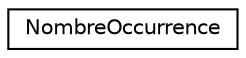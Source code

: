 digraph "Graphical Class Hierarchy"
{
  edge [fontname="Helvetica",fontsize="10",labelfontname="Helvetica",labelfontsize="10"];
  node [fontname="Helvetica",fontsize="10",shape=record];
  rankdir="LR";
  Node0 [label="NombreOccurrence",height=0.2,width=0.4,color="black", fillcolor="white", style="filled",URL="$classNombreOccurrence.html",tooltip="Classe qui calcule et affiche le nombre d&#39;occurrences de commandes dans un ensemble de lignes de text..."];
}

